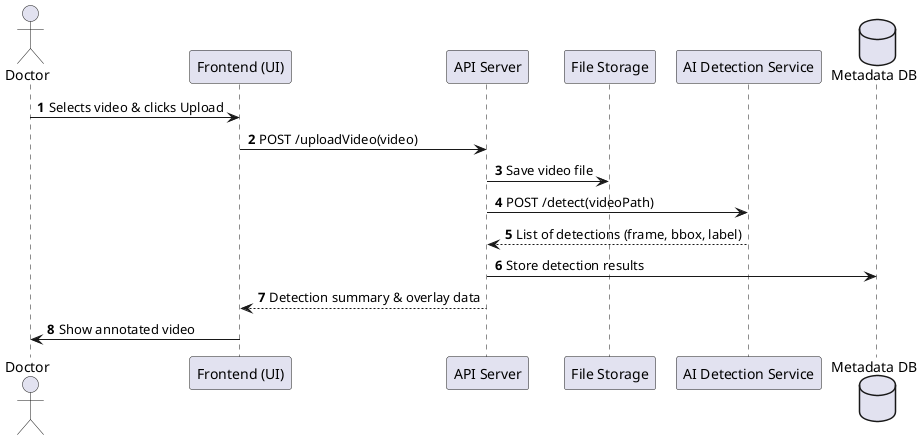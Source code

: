 @startuml
autonumber

actor Doctor
participant "Frontend (UI)" as UI
participant "API Server" as API
participant "File Storage" as Storage
participant "AI Detection Service" as AI
database "Metadata DB" as DB

Doctor -> UI : Selects video & clicks Upload
UI -> API : POST /uploadVideo(video)
API -> Storage : Save video file
API -> AI : POST /detect(videoPath)
AI --> API : List of detections (frame, bbox, label)
API -> DB : Store detection results
API --> UI : Detection summary & overlay data
UI -> Doctor : Show annotated video
@enduml
